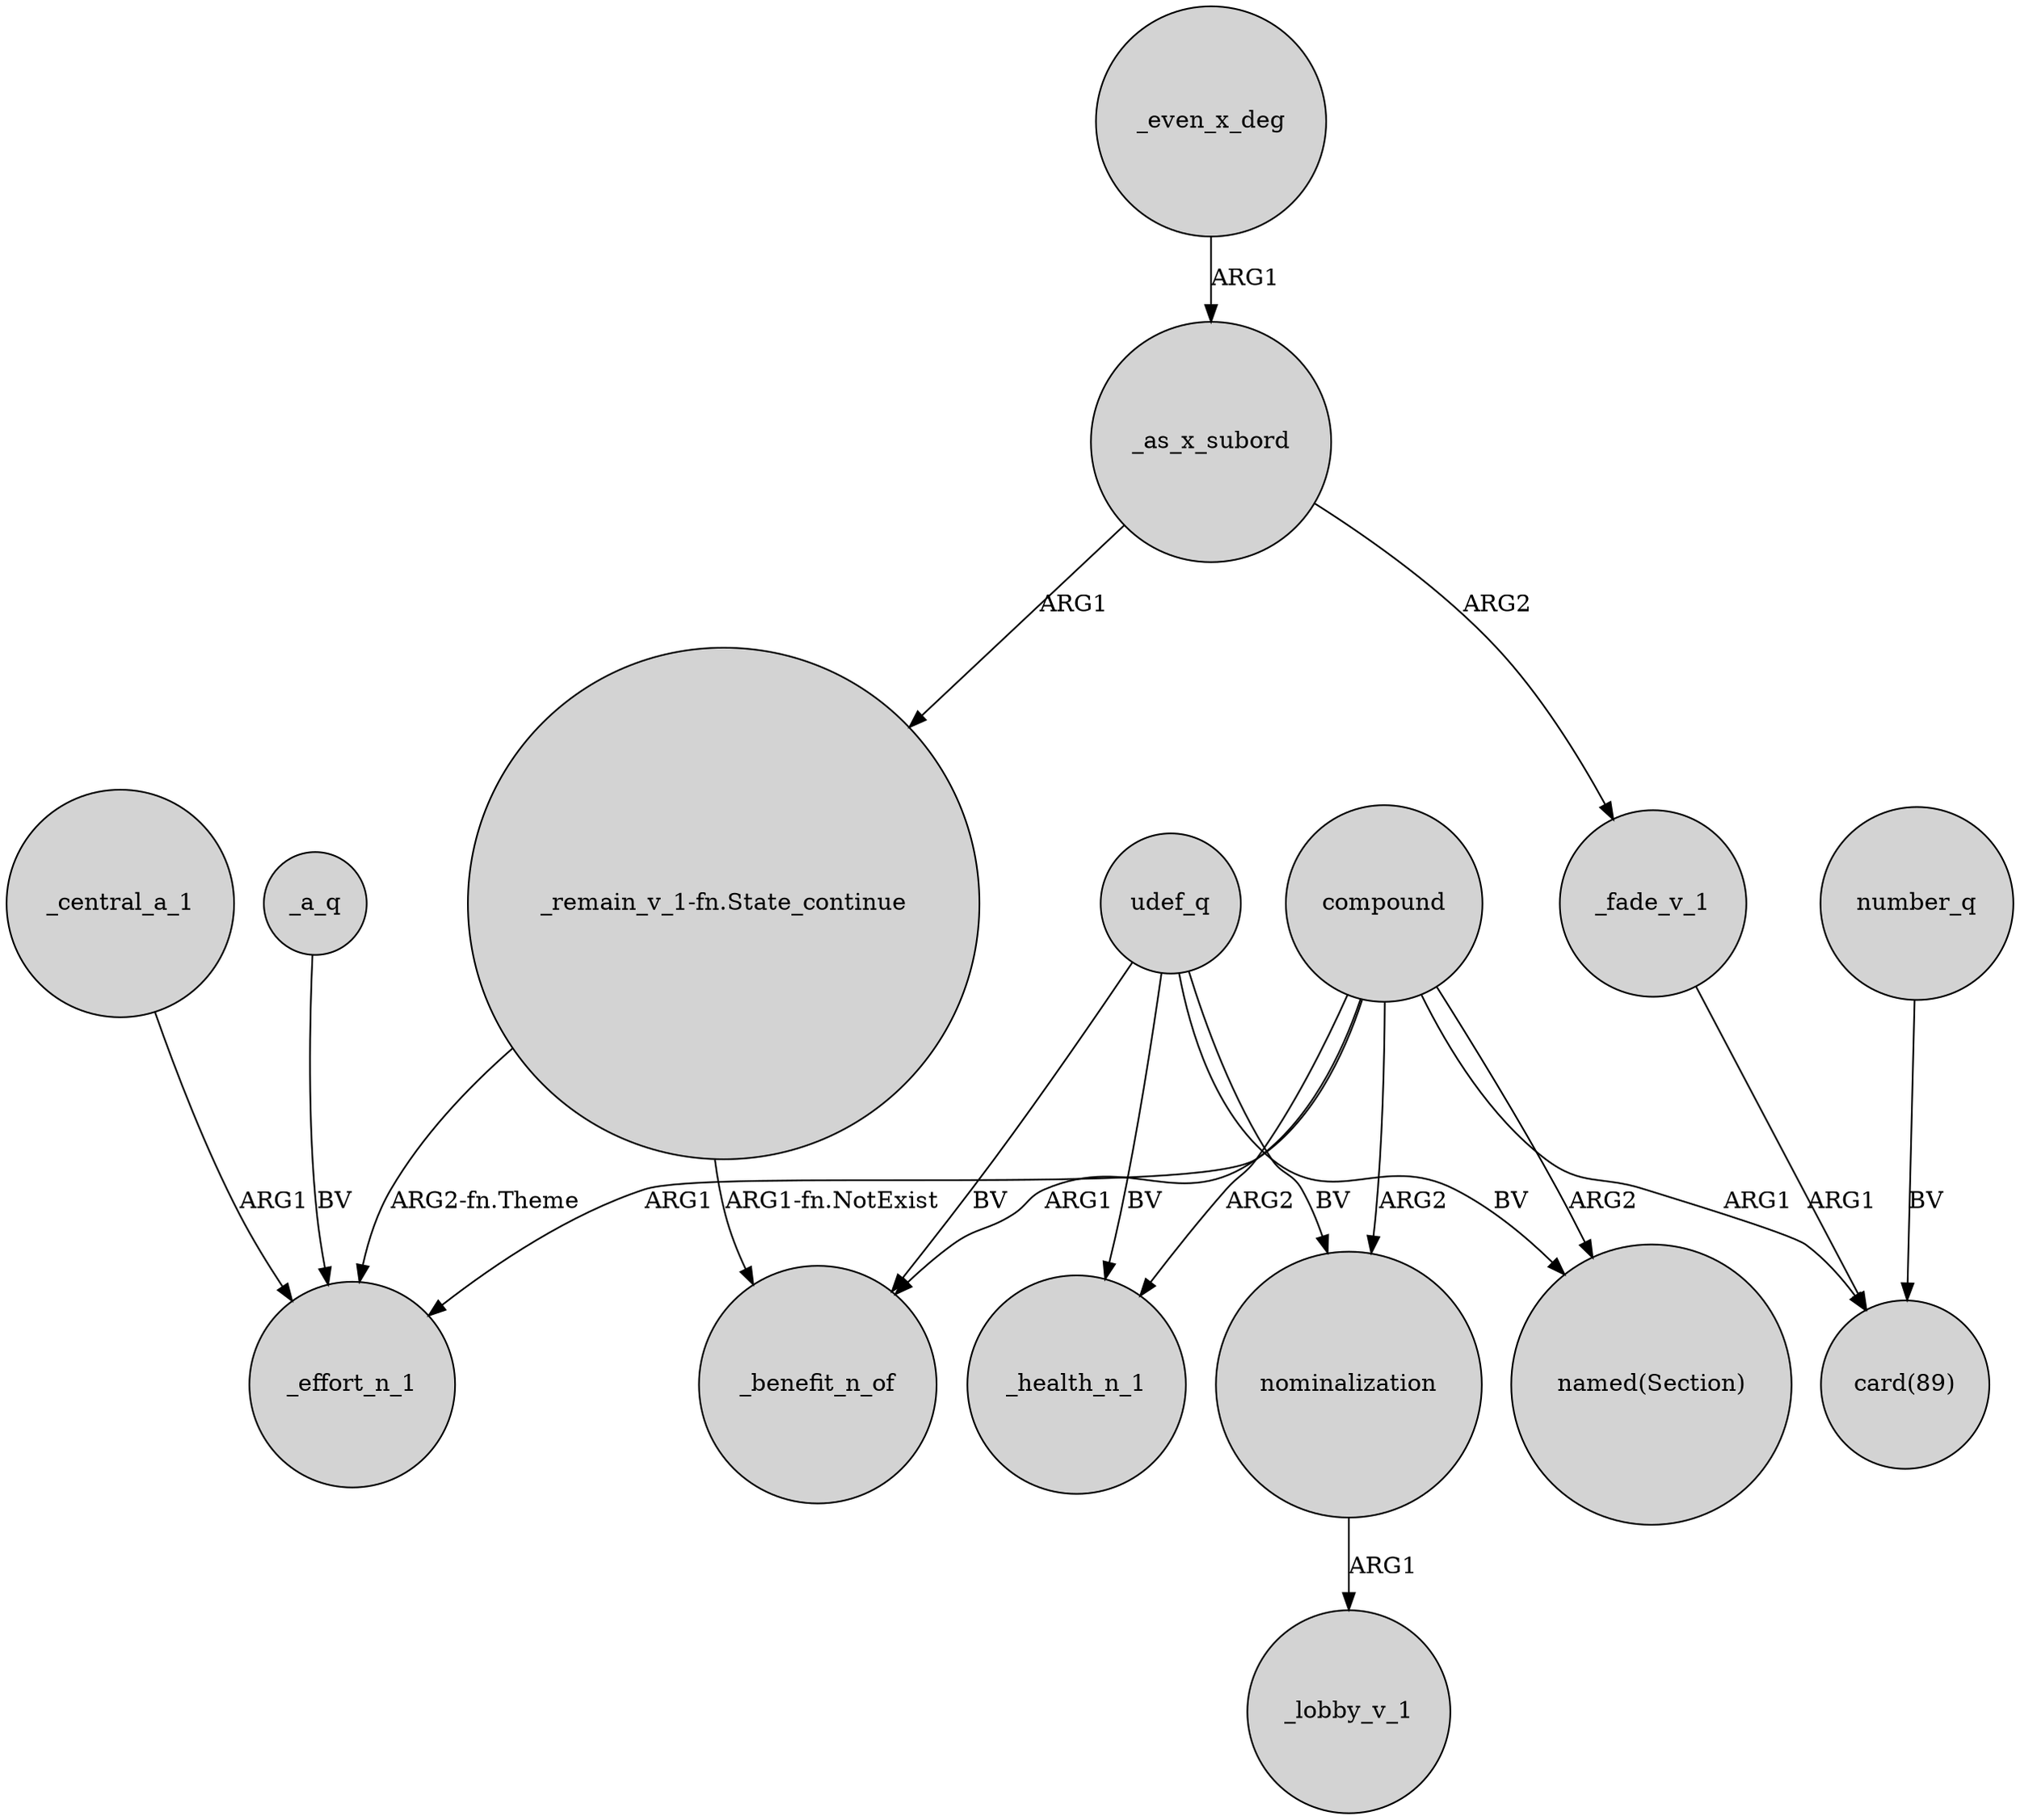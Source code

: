 digraph {
	node [shape=circle style=filled]
	"_remain_v_1-fn.State_continue" -> _benefit_n_of [label="ARG1-fn.NotExist"]
	_central_a_1 -> _effort_n_1 [label=ARG1]
	"_remain_v_1-fn.State_continue" -> _effort_n_1 [label="ARG2-fn.Theme"]
	compound -> nominalization [label=ARG2]
	_fade_v_1 -> "card(89)" [label=ARG1]
	_as_x_subord -> "_remain_v_1-fn.State_continue" [label=ARG1]
	compound -> _effort_n_1 [label=ARG1]
	compound -> _health_n_1 [label=ARG2]
	_as_x_subord -> _fade_v_1 [label=ARG2]
	udef_q -> _health_n_1 [label=BV]
	_a_q -> _effort_n_1 [label=BV]
	udef_q -> nominalization [label=BV]
	compound -> "card(89)" [label=ARG1]
	compound -> _benefit_n_of [label=ARG1]
	_even_x_deg -> _as_x_subord [label=ARG1]
	number_q -> "card(89)" [label=BV]
	compound -> "named(Section)" [label=ARG2]
	udef_q -> "named(Section)" [label=BV]
	udef_q -> _benefit_n_of [label=BV]
	nominalization -> _lobby_v_1 [label=ARG1]
}
